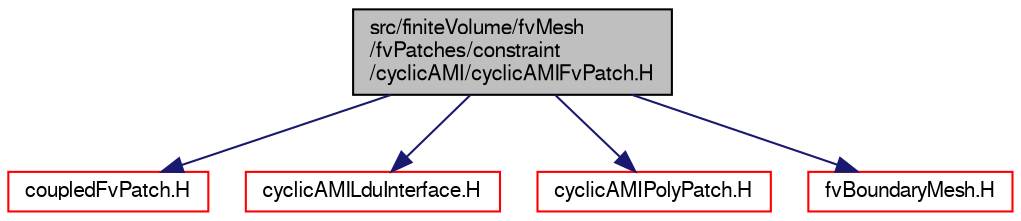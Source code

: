 digraph "src/finiteVolume/fvMesh/fvPatches/constraint/cyclicAMI/cyclicAMIFvPatch.H"
{
  bgcolor="transparent";
  edge [fontname="FreeSans",fontsize="10",labelfontname="FreeSans",labelfontsize="10"];
  node [fontname="FreeSans",fontsize="10",shape=record];
  Node0 [label="src/finiteVolume/fvMesh\l/fvPatches/constraint\l/cyclicAMI/cyclicAMIFvPatch.H",height=0.2,width=0.4,color="black", fillcolor="grey75", style="filled", fontcolor="black"];
  Node0 -> Node1 [color="midnightblue",fontsize="10",style="solid",fontname="FreeSans"];
  Node1 [label="coupledFvPatch.H",height=0.2,width=0.4,color="red",URL="$a03572.html"];
  Node0 -> Node164 [color="midnightblue",fontsize="10",style="solid",fontname="FreeSans"];
  Node164 [label="cyclicAMILduInterface.H",height=0.2,width=0.4,color="red",URL="$a07373.html"];
  Node0 -> Node205 [color="midnightblue",fontsize="10",style="solid",fontname="FreeSans"];
  Node205 [label="cyclicAMIPolyPatch.H",height=0.2,width=0.4,color="red",URL="$a07403.html"];
  Node0 -> Node215 [color="midnightblue",fontsize="10",style="solid",fontname="FreeSans"];
  Node215 [label="fvBoundaryMesh.H",height=0.2,width=0.4,color="red",URL="$a03527.html"];
}

